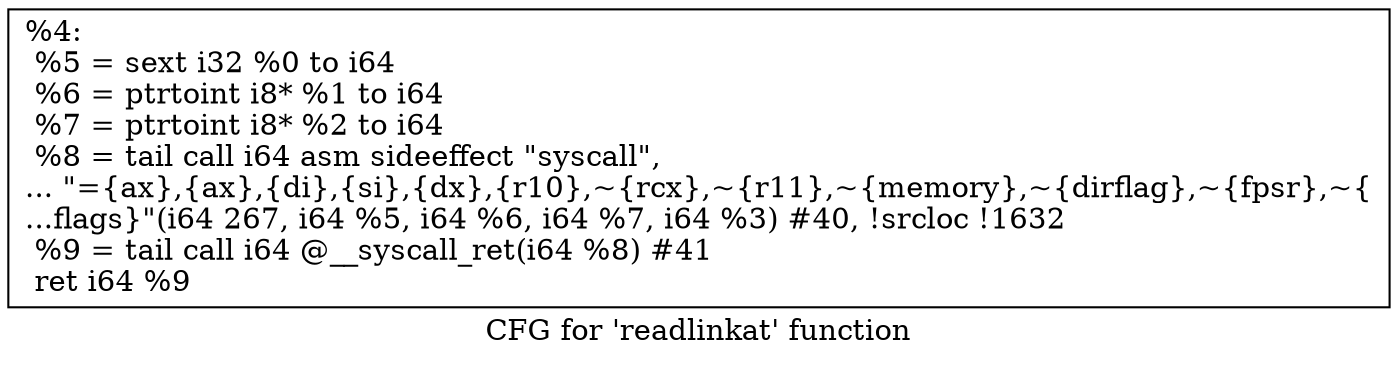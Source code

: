 digraph "CFG for 'readlinkat' function" {
	label="CFG for 'readlinkat' function";

	Node0x11db200 [shape=record,label="{%4:\l  %5 = sext i32 %0 to i64\l  %6 = ptrtoint i8* %1 to i64\l  %7 = ptrtoint i8* %2 to i64\l  %8 = tail call i64 asm sideeffect \"syscall\",\l... \"=\{ax\},\{ax\},\{di\},\{si\},\{dx\},\{r10\},~\{rcx\},~\{r11\},~\{memory\},~\{dirflag\},~\{fpsr\},~\{\l...flags\}\"(i64 267, i64 %5, i64 %6, i64 %7, i64 %3) #40, !srcloc !1632\l  %9 = tail call i64 @__syscall_ret(i64 %8) #41\l  ret i64 %9\l}"];
}
